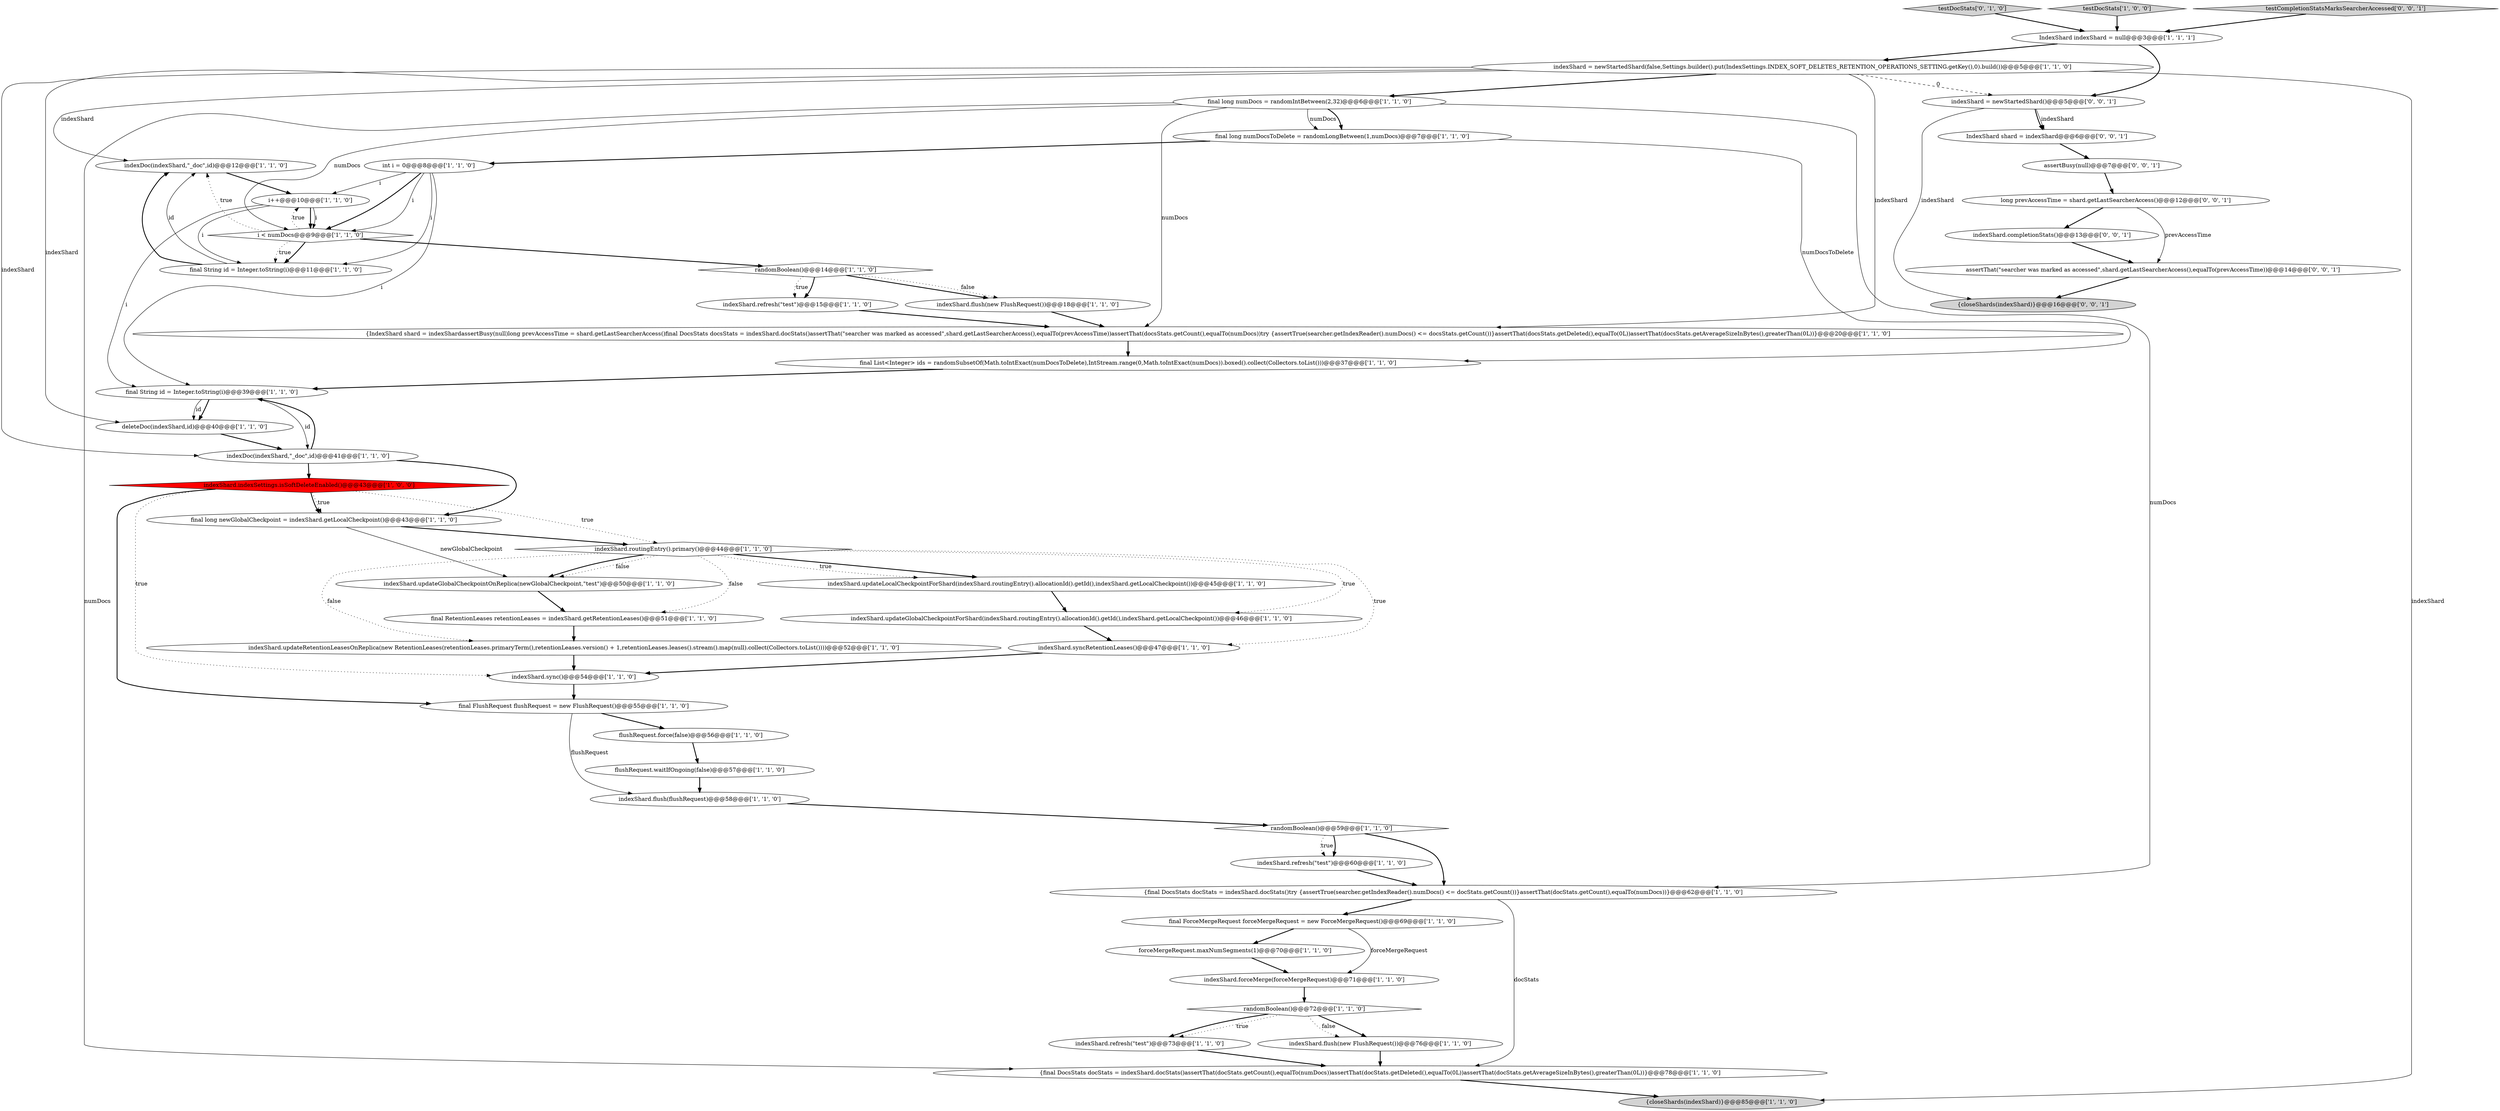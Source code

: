 digraph {
43 [style = filled, label = "testDocStats['0', '1', '0']", fillcolor = lightgray, shape = diamond image = "AAA0AAABBB2BBB"];
37 [style = filled, label = "indexShard.routingEntry().primary()@@@44@@@['1', '1', '0']", fillcolor = white, shape = diamond image = "AAA0AAABBB1BBB"];
13 [style = filled, label = "indexShard.flush(flushRequest)@@@58@@@['1', '1', '0']", fillcolor = white, shape = ellipse image = "AAA0AAABBB1BBB"];
29 [style = filled, label = "indexShard.updateLocalCheckpointForShard(indexShard.routingEntry().allocationId().getId(),indexShard.getLocalCheckpoint())@@@45@@@['1', '1', '0']", fillcolor = white, shape = ellipse image = "AAA0AAABBB1BBB"];
6 [style = filled, label = "indexShard = newStartedShard(false,Settings.builder().put(IndexSettings.INDEX_SOFT_DELETES_RETENTION_OPERATIONS_SETTING.getKey(),0).build())@@@5@@@['1', '1', '0']", fillcolor = white, shape = ellipse image = "AAA0AAABBB1BBB"];
49 [style = filled, label = "assertBusy(null)@@@7@@@['0', '0', '1']", fillcolor = white, shape = ellipse image = "AAA0AAABBB3BBB"];
7 [style = filled, label = "final List<Integer> ids = randomSubsetOf(Math.toIntExact(numDocsToDelete),IntStream.range(0,Math.toIntExact(numDocs)).boxed().collect(Collectors.toList()))@@@37@@@['1', '1', '0']", fillcolor = white, shape = ellipse image = "AAA0AAABBB1BBB"];
18 [style = filled, label = "indexShard.syncRetentionLeases()@@@47@@@['1', '1', '0']", fillcolor = white, shape = ellipse image = "AAA0AAABBB1BBB"];
27 [style = filled, label = "i < numDocs@@@9@@@['1', '1', '0']", fillcolor = white, shape = diamond image = "AAA0AAABBB1BBB"];
44 [style = filled, label = "indexShard.completionStats()@@@13@@@['0', '0', '1']", fillcolor = white, shape = ellipse image = "AAA0AAABBB3BBB"];
40 [style = filled, label = "testDocStats['1', '0', '0']", fillcolor = lightgray, shape = diamond image = "AAA0AAABBB1BBB"];
0 [style = filled, label = "final FlushRequest flushRequest = new FlushRequest()@@@55@@@['1', '1', '0']", fillcolor = white, shape = ellipse image = "AAA0AAABBB1BBB"];
46 [style = filled, label = "{closeShards(indexShard)}@@@16@@@['0', '0', '1']", fillcolor = lightgray, shape = ellipse image = "AAA0AAABBB3BBB"];
11 [style = filled, label = "final ForceMergeRequest forceMergeRequest = new ForceMergeRequest()@@@69@@@['1', '1', '0']", fillcolor = white, shape = ellipse image = "AAA0AAABBB1BBB"];
15 [style = filled, label = "IndexShard indexShard = null@@@3@@@['1', '1', '1']", fillcolor = white, shape = ellipse image = "AAA0AAABBB1BBB"];
3 [style = filled, label = "{IndexShard shard = indexShardassertBusy(null)long prevAccessTime = shard.getLastSearcherAccess()final DocsStats docsStats = indexShard.docStats()assertThat(\"searcher was marked as accessed\",shard.getLastSearcherAccess(),equalTo(prevAccessTime))assertThat(docsStats.getCount(),equalTo(numDocs))try {assertTrue(searcher.getIndexReader().numDocs() <= docsStats.getCount())}assertThat(docsStats.getDeleted(),equalTo(0L))assertThat(docsStats.getAverageSizeInBytes(),greaterThan(0L))}@@@20@@@['1', '1', '0']", fillcolor = white, shape = ellipse image = "AAA0AAABBB1BBB"];
12 [style = filled, label = "final String id = Integer.toString(i)@@@39@@@['1', '1', '0']", fillcolor = white, shape = ellipse image = "AAA0AAABBB1BBB"];
17 [style = filled, label = "randomBoolean()@@@72@@@['1', '1', '0']", fillcolor = white, shape = diamond image = "AAA0AAABBB1BBB"];
14 [style = filled, label = "indexShard.forceMerge(forceMergeRequest)@@@71@@@['1', '1', '0']", fillcolor = white, shape = ellipse image = "AAA0AAABBB1BBB"];
26 [style = filled, label = "indexShard.updateGlobalCheckpointForShard(indexShard.routingEntry().allocationId().getId(),indexShard.getLocalCheckpoint())@@@46@@@['1', '1', '0']", fillcolor = white, shape = ellipse image = "AAA0AAABBB1BBB"];
45 [style = filled, label = "testCompletionStatsMarksSearcherAccessed['0', '0', '1']", fillcolor = lightgray, shape = diamond image = "AAA0AAABBB3BBB"];
23 [style = filled, label = "indexDoc(indexShard,\"_doc\",id)@@@12@@@['1', '1', '0']", fillcolor = white, shape = ellipse image = "AAA0AAABBB1BBB"];
10 [style = filled, label = "final long numDocsToDelete = randomLongBetween(1,numDocs)@@@7@@@['1', '1', '0']", fillcolor = white, shape = ellipse image = "AAA0AAABBB1BBB"];
32 [style = filled, label = "{final DocsStats docStats = indexShard.docStats()try {assertTrue(searcher.getIndexReader().numDocs() <= docStats.getCount())}assertThat(docStats.getCount(),equalTo(numDocs))}@@@62@@@['1', '1', '0']", fillcolor = white, shape = ellipse image = "AAA0AAABBB1BBB"];
20 [style = filled, label = "indexDoc(indexShard,\"_doc\",id)@@@41@@@['1', '1', '0']", fillcolor = white, shape = ellipse image = "AAA0AAABBB1BBB"];
19 [style = filled, label = "{final DocsStats docStats = indexShard.docStats()assertThat(docStats.getCount(),equalTo(numDocs))assertThat(docStats.getDeleted(),equalTo(0L))assertThat(docStats.getAverageSizeInBytes(),greaterThan(0L))}@@@78@@@['1', '1', '0']", fillcolor = white, shape = ellipse image = "AAA0AAABBB1BBB"];
24 [style = filled, label = "randomBoolean()@@@59@@@['1', '1', '0']", fillcolor = white, shape = diamond image = "AAA0AAABBB1BBB"];
36 [style = filled, label = "i++@@@10@@@['1', '1', '0']", fillcolor = white, shape = ellipse image = "AAA0AAABBB1BBB"];
9 [style = filled, label = "indexShard.updateRetentionLeasesOnReplica(new RetentionLeases(retentionLeases.primaryTerm(),retentionLeases.version() + 1,retentionLeases.leases().stream().map(null).collect(Collectors.toList())))@@@52@@@['1', '1', '0']", fillcolor = white, shape = ellipse image = "AAA0AAABBB1BBB"];
42 [style = filled, label = "int i = 0@@@8@@@['1', '1', '0']", fillcolor = white, shape = ellipse image = "AAA0AAABBB1BBB"];
50 [style = filled, label = "indexShard = newStartedShard()@@@5@@@['0', '0', '1']", fillcolor = white, shape = ellipse image = "AAA0AAABBB3BBB"];
4 [style = filled, label = "flushRequest.force(false)@@@56@@@['1', '1', '0']", fillcolor = white, shape = ellipse image = "AAA0AAABBB1BBB"];
35 [style = filled, label = "indexShard.flush(new FlushRequest())@@@76@@@['1', '1', '0']", fillcolor = white, shape = ellipse image = "AAA0AAABBB1BBB"];
21 [style = filled, label = "indexShard.refresh(\"test\")@@@15@@@['1', '1', '0']", fillcolor = white, shape = ellipse image = "AAA0AAABBB1BBB"];
31 [style = filled, label = "final long numDocs = randomIntBetween(2,32)@@@6@@@['1', '1', '0']", fillcolor = white, shape = ellipse image = "AAA0AAABBB1BBB"];
25 [style = filled, label = "final String id = Integer.toString(i)@@@11@@@['1', '1', '0']", fillcolor = white, shape = ellipse image = "AAA0AAABBB1BBB"];
2 [style = filled, label = "indexShard.refresh(\"test\")@@@60@@@['1', '1', '0']", fillcolor = white, shape = ellipse image = "AAA0AAABBB1BBB"];
8 [style = filled, label = "{closeShards(indexShard)}@@@85@@@['1', '1', '0']", fillcolor = lightgray, shape = ellipse image = "AAA0AAABBB1BBB"];
34 [style = filled, label = "randomBoolean()@@@14@@@['1', '1', '0']", fillcolor = white, shape = diamond image = "AAA0AAABBB1BBB"];
39 [style = filled, label = "indexShard.refresh(\"test\")@@@73@@@['1', '1', '0']", fillcolor = white, shape = ellipse image = "AAA0AAABBB1BBB"];
51 [style = filled, label = "IndexShard shard = indexShard@@@6@@@['0', '0', '1']", fillcolor = white, shape = ellipse image = "AAA0AAABBB3BBB"];
41 [style = filled, label = "indexShard.sync()@@@54@@@['1', '1', '0']", fillcolor = white, shape = ellipse image = "AAA0AAABBB1BBB"];
38 [style = filled, label = "forceMergeRequest.maxNumSegments(1)@@@70@@@['1', '1', '0']", fillcolor = white, shape = ellipse image = "AAA0AAABBB1BBB"];
47 [style = filled, label = "long prevAccessTime = shard.getLastSearcherAccess()@@@12@@@['0', '0', '1']", fillcolor = white, shape = ellipse image = "AAA0AAABBB3BBB"];
33 [style = filled, label = "final long newGlobalCheckpoint = indexShard.getLocalCheckpoint()@@@43@@@['1', '1', '0']", fillcolor = white, shape = ellipse image = "AAA0AAABBB1BBB"];
22 [style = filled, label = "indexShard.flush(new FlushRequest())@@@18@@@['1', '1', '0']", fillcolor = white, shape = ellipse image = "AAA0AAABBB1BBB"];
5 [style = filled, label = "flushRequest.waitIfOngoing(false)@@@57@@@['1', '1', '0']", fillcolor = white, shape = ellipse image = "AAA0AAABBB1BBB"];
30 [style = filled, label = "final RetentionLeases retentionLeases = indexShard.getRetentionLeases()@@@51@@@['1', '1', '0']", fillcolor = white, shape = ellipse image = "AAA0AAABBB1BBB"];
48 [style = filled, label = "assertThat(\"searcher was marked as accessed\",shard.getLastSearcherAccess(),equalTo(prevAccessTime))@@@14@@@['0', '0', '1']", fillcolor = white, shape = ellipse image = "AAA0AAABBB3BBB"];
28 [style = filled, label = "deleteDoc(indexShard,id)@@@40@@@['1', '1', '0']", fillcolor = white, shape = ellipse image = "AAA0AAABBB1BBB"];
16 [style = filled, label = "indexShard.updateGlobalCheckpointOnReplica(newGlobalCheckpoint,\"test\")@@@50@@@['1', '1', '0']", fillcolor = white, shape = ellipse image = "AAA0AAABBB1BBB"];
1 [style = filled, label = "indexShard.indexSettings.isSoftDeleteEnabled()@@@43@@@['1', '0', '0']", fillcolor = red, shape = diamond image = "AAA1AAABBB1BBB"];
41->0 [style = bold, label=""];
39->19 [style = bold, label=""];
28->20 [style = bold, label=""];
42->36 [style = solid, label="i"];
31->3 [style = solid, label="numDocs"];
24->32 [style = bold, label=""];
40->15 [style = bold, label=""];
27->23 [style = dotted, label="true"];
36->12 [style = solid, label="i"];
14->17 [style = bold, label=""];
42->27 [style = solid, label="i"];
6->3 [style = solid, label="indexShard"];
1->33 [style = bold, label=""];
6->50 [style = dashed, label="0"];
23->36 [style = bold, label=""];
2->32 [style = bold, label=""];
32->11 [style = bold, label=""];
27->25 [style = bold, label=""];
27->36 [style = dotted, label="true"];
37->16 [style = dotted, label="false"];
17->39 [style = dotted, label="true"];
21->3 [style = bold, label=""];
17->35 [style = bold, label=""];
12->28 [style = bold, label=""];
27->25 [style = dotted, label="true"];
50->46 [style = solid, label="indexShard"];
15->50 [style = bold, label=""];
33->16 [style = solid, label="newGlobalCheckpoint"];
37->29 [style = bold, label=""];
37->18 [style = dotted, label="true"];
1->0 [style = bold, label=""];
1->41 [style = dotted, label="true"];
37->30 [style = dotted, label="false"];
29->26 [style = bold, label=""];
1->33 [style = dotted, label="true"];
3->7 [style = bold, label=""];
31->10 [style = solid, label="numDocs"];
17->39 [style = bold, label=""];
12->20 [style = solid, label="id"];
47->44 [style = bold, label=""];
42->25 [style = solid, label="i"];
18->41 [style = bold, label=""];
37->16 [style = bold, label=""];
13->24 [style = bold, label=""];
45->15 [style = bold, label=""];
31->27 [style = solid, label="numDocs"];
11->14 [style = solid, label="forceMergeRequest"];
36->27 [style = solid, label="i"];
50->51 [style = solid, label="indexShard"];
30->9 [style = bold, label=""];
20->1 [style = bold, label=""];
42->12 [style = solid, label="i"];
48->46 [style = bold, label=""];
17->35 [style = dotted, label="false"];
27->34 [style = bold, label=""];
31->10 [style = bold, label=""];
37->26 [style = dotted, label="true"];
5->13 [style = bold, label=""];
16->30 [style = bold, label=""];
31->19 [style = solid, label="numDocs"];
31->32 [style = solid, label="numDocs"];
42->27 [style = bold, label=""];
37->9 [style = dotted, label="false"];
33->37 [style = bold, label=""];
1->37 [style = dotted, label="true"];
4->5 [style = bold, label=""];
34->21 [style = bold, label=""];
0->13 [style = solid, label="flushRequest"];
34->21 [style = dotted, label="true"];
6->20 [style = solid, label="indexShard"];
11->38 [style = bold, label=""];
24->2 [style = bold, label=""];
7->12 [style = bold, label=""];
25->23 [style = bold, label=""];
35->19 [style = bold, label=""];
10->7 [style = solid, label="numDocsToDelete"];
15->6 [style = bold, label=""];
37->29 [style = dotted, label="true"];
51->49 [style = bold, label=""];
6->23 [style = solid, label="indexShard"];
19->8 [style = bold, label=""];
38->14 [style = bold, label=""];
34->22 [style = bold, label=""];
20->33 [style = bold, label=""];
49->47 [style = bold, label=""];
36->25 [style = solid, label="i"];
9->41 [style = bold, label=""];
22->3 [style = bold, label=""];
32->19 [style = solid, label="docStats"];
47->48 [style = solid, label="prevAccessTime"];
25->23 [style = solid, label="id"];
6->31 [style = bold, label=""];
34->22 [style = dotted, label="false"];
36->27 [style = bold, label=""];
10->42 [style = bold, label=""];
43->15 [style = bold, label=""];
0->4 [style = bold, label=""];
44->48 [style = bold, label=""];
50->51 [style = bold, label=""];
6->8 [style = solid, label="indexShard"];
20->12 [style = bold, label=""];
24->2 [style = dotted, label="true"];
12->28 [style = solid, label="id"];
6->28 [style = solid, label="indexShard"];
26->18 [style = bold, label=""];
}
